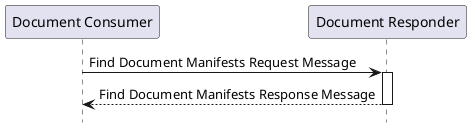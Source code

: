 @startuml
hide footbox

participant "Document Consumer" as C
participant "Document Responder" as R

C -> R : Find Document Manifests Request Message
activate R
R --> C : Find Document Manifests Response Message
deactivate R


@enduml